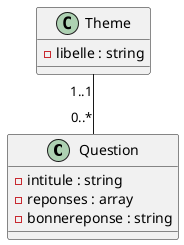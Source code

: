 @startuml
'https://plantuml.com/sequence-diagram


class Question {
- intitule : string
- reponses : array
- bonnereponse : string
}


class Theme {
- libelle : string
}

Theme "1..1"--"0..*" Question


@enduml